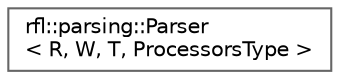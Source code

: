 digraph "类继承关系图"
{
 // LATEX_PDF_SIZE
  bgcolor="transparent";
  edge [fontname=Helvetica,fontsize=10,labelfontname=Helvetica,labelfontsize=10];
  node [fontname=Helvetica,fontsize=10,shape=box,height=0.2,width=0.4];
  rankdir="LR";
  Node0 [id="Node000000",label="rfl::parsing::Parser\l\< R, W, T, ProcessorsType \>",height=0.2,width=0.4,color="grey40", fillcolor="white", style="filled",URL="$structrfl_1_1parsing_1_1_parser.html",tooltip="Default case - anything that cannot be explicitly matched."];
}
